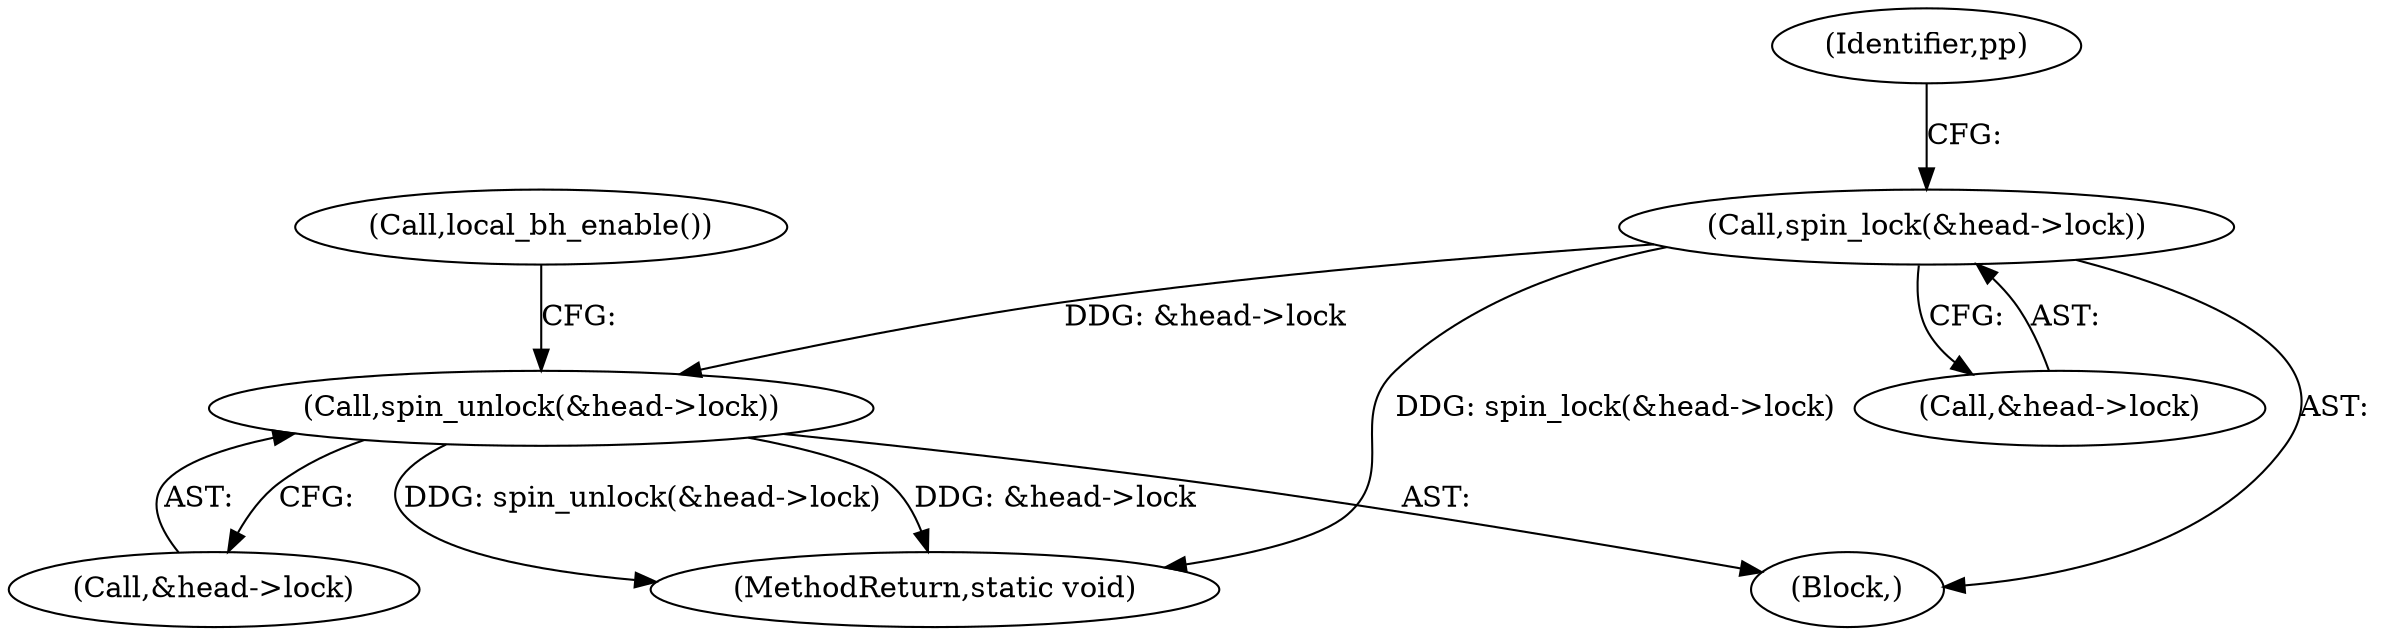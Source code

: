 digraph "0_linux_2d45a02d0166caf2627fe91897c6ffc3b19514c4_2@pointer" {
"1000209" [label="(Call,spin_lock(&head->lock))"];
"1000241" [label="(Call,spin_unlock(&head->lock))"];
"1000209" [label="(Call,spin_lock(&head->lock))"];
"1000241" [label="(Call,spin_unlock(&head->lock))"];
"1000407" [label="(MethodReturn,static void)"];
"1000119" [label="(Block,)"];
"1000246" [label="(Call,local_bh_enable())"];
"1000242" [label="(Call,&head->lock)"];
"1000215" [label="(Identifier,pp)"];
"1000210" [label="(Call,&head->lock)"];
"1000209" -> "1000119"  [label="AST: "];
"1000209" -> "1000210"  [label="CFG: "];
"1000210" -> "1000209"  [label="AST: "];
"1000215" -> "1000209"  [label="CFG: "];
"1000209" -> "1000407"  [label="DDG: spin_lock(&head->lock)"];
"1000209" -> "1000241"  [label="DDG: &head->lock"];
"1000241" -> "1000119"  [label="AST: "];
"1000241" -> "1000242"  [label="CFG: "];
"1000242" -> "1000241"  [label="AST: "];
"1000246" -> "1000241"  [label="CFG: "];
"1000241" -> "1000407"  [label="DDG: &head->lock"];
"1000241" -> "1000407"  [label="DDG: spin_unlock(&head->lock)"];
}
